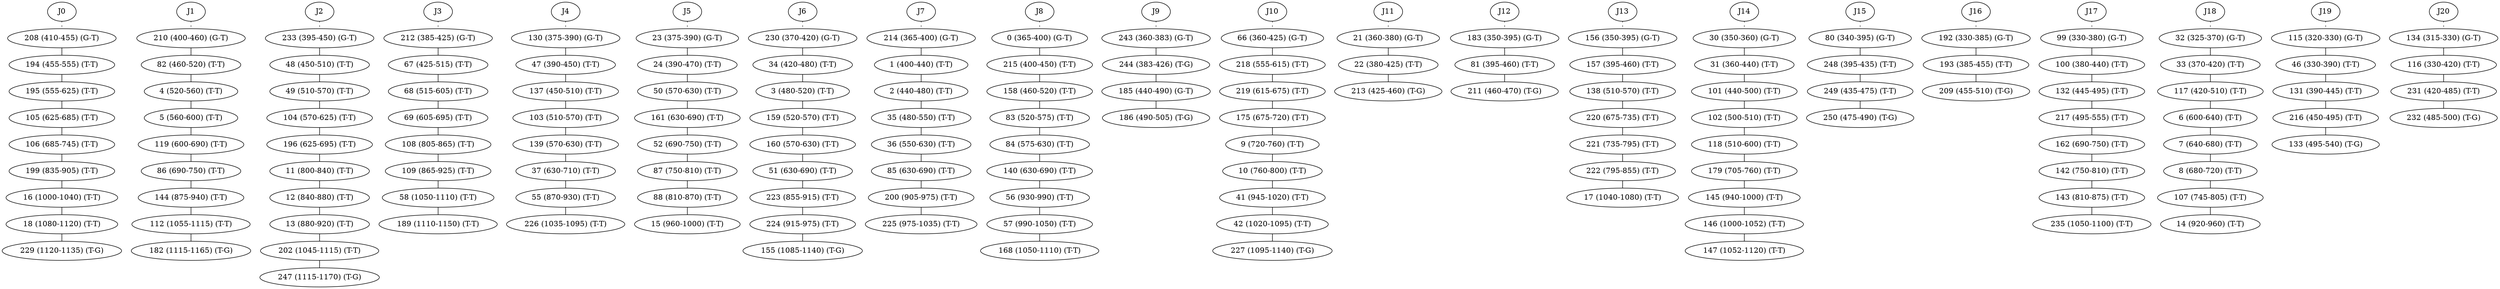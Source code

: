 graph g {
ranksep=0.2;
overlap=scale;
"J0" -- "208 (410-455) (G-T)" [style=dotted];
"208 (410-455) (G-T)" -- "194 (455-555) (T-T)" [weight=1.2, len=0.5];
"194 (455-555) (T-T)" -- "195 (555-625) (T-T)" [weight=1.2, len=0.5];
"195 (555-625) (T-T)" -- "105 (625-685) (T-T)" [weight=1.2, len=0.5];
"105 (625-685) (T-T)" -- "106 (685-745) (T-T)" [weight=1.2, len=0.5];
"106 (685-745) (T-T)" -- "199 (835-905) (T-T)" [weight=1.2, len=0.5];
"199 (835-905) (T-T)" -- "16 (1000-1040) (T-T)" [weight=1.2, len=0.5];
"16 (1000-1040) (T-T)" -- "18 (1080-1120) (T-T)" [weight=1.2, len=0.5];
"18 (1080-1120) (T-T)" -- "229 (1120-1135) (T-G)" [weight=1.2, len=0.5];
"J1" -- "210 (400-460) (G-T)" [style=dotted];
"210 (400-460) (G-T)" -- "82 (460-520) (T-T)" [weight=1.2, len=0.5];
"82 (460-520) (T-T)" -- "4 (520-560) (T-T)" [weight=1.2, len=0.5];
"4 (520-560) (T-T)" -- "5 (560-600) (T-T)" [weight=1.2, len=0.5];
"5 (560-600) (T-T)" -- "119 (600-690) (T-T)" [weight=1.2, len=0.5];
"119 (600-690) (T-T)" -- "86 (690-750) (T-T)" [weight=1.2, len=0.5];
"86 (690-750) (T-T)" -- "144 (875-940) (T-T)" [weight=1.2, len=0.5];
"144 (875-940) (T-T)" -- "112 (1055-1115) (T-T)" [weight=1.2, len=0.5];
"112 (1055-1115) (T-T)" -- "182 (1115-1165) (T-G)" [weight=1.2, len=0.5];
"J2" -- "233 (395-450) (G-T)" [style=dotted];
"233 (395-450) (G-T)" -- "48 (450-510) (T-T)" [weight=1.2, len=0.5];
"48 (450-510) (T-T)" -- "49 (510-570) (T-T)" [weight=1.2, len=0.5];
"49 (510-570) (T-T)" -- "104 (570-625) (T-T)" [weight=1.2, len=0.5];
"104 (570-625) (T-T)" -- "196 (625-695) (T-T)" [weight=1.2, len=0.5];
"196 (625-695) (T-T)" -- "11 (800-840) (T-T)" [weight=1.2, len=0.5];
"11 (800-840) (T-T)" -- "12 (840-880) (T-T)" [weight=1.2, len=0.5];
"12 (840-880) (T-T)" -- "13 (880-920) (T-T)" [weight=1.2, len=0.5];
"13 (880-920) (T-T)" -- "202 (1045-1115) (T-T)" [weight=1.2, len=0.5];
"202 (1045-1115) (T-T)" -- "247 (1115-1170) (T-G)" [weight=1.2, len=0.5];
"J3" -- "212 (385-425) (G-T)" [style=dotted];
"212 (385-425) (G-T)" -- "67 (425-515) (T-T)" [weight=1.2, len=0.5];
"67 (425-515) (T-T)" -- "68 (515-605) (T-T)" [weight=1.2, len=0.5];
"68 (515-605) (T-T)" -- "69 (605-695) (T-T)" [weight=1.2, len=0.5];
"69 (605-695) (T-T)" -- "108 (805-865) (T-T)" [weight=1.2, len=0.5];
"108 (805-865) (T-T)" -- "109 (865-925) (T-T)" [weight=1.2, len=0.5];
"109 (865-925) (T-T)" -- "58 (1050-1110) (T-T)" [weight=1.2, len=0.5];
"58 (1050-1110) (T-T)" -- "189 (1110-1150) (T-T)" [weight=1.2, len=0.5];
"J4" -- "130 (375-390) (G-T)" [style=dotted];
"130 (375-390) (G-T)" -- "47 (390-450) (T-T)" [weight=1.2, len=0.5];
"47 (390-450) (T-T)" -- "137 (450-510) (T-T)" [weight=1.2, len=0.5];
"137 (450-510) (T-T)" -- "103 (510-570) (T-T)" [weight=1.2, len=0.5];
"103 (510-570) (T-T)" -- "139 (570-630) (T-T)" [weight=1.2, len=0.5];
"139 (570-630) (T-T)" -- "37 (630-710) (T-T)" [weight=1.2, len=0.5];
"37 (630-710) (T-T)" -- "55 (870-930) (T-T)" [weight=1.2, len=0.5];
"55 (870-930) (T-T)" -- "226 (1035-1095) (T-T)" [weight=1.2, len=0.5];
"J5" -- "23 (375-390) (G-T)" [style=dotted];
"23 (375-390) (G-T)" -- "24 (390-470) (T-T)" [weight=1.2, len=0.5];
"24 (390-470) (T-T)" -- "50 (570-630) (T-T)" [weight=1.2, len=0.5];
"50 (570-630) (T-T)" -- "161 (630-690) (T-T)" [weight=1.2, len=0.5];
"161 (630-690) (T-T)" -- "52 (690-750) (T-T)" [weight=1.2, len=0.5];
"52 (690-750) (T-T)" -- "87 (750-810) (T-T)" [weight=1.2, len=0.5];
"87 (750-810) (T-T)" -- "88 (810-870) (T-T)" [weight=1.2, len=0.5];
"88 (810-870) (T-T)" -- "15 (960-1000) (T-T)" [weight=1.2, len=0.5];
"J6" -- "230 (370-420) (G-T)" [style=dotted];
"230 (370-420) (G-T)" -- "34 (420-480) (T-T)" [weight=1.2, len=0.5];
"34 (420-480) (T-T)" -- "3 (480-520) (T-T)" [weight=1.2, len=0.5];
"3 (480-520) (T-T)" -- "159 (520-570) (T-T)" [weight=1.2, len=0.5];
"159 (520-570) (T-T)" -- "160 (570-630) (T-T)" [weight=1.2, len=0.5];
"160 (570-630) (T-T)" -- "51 (630-690) (T-T)" [weight=1.2, len=0.5];
"51 (630-690) (T-T)" -- "223 (855-915) (T-T)" [weight=1.2, len=0.5];
"223 (855-915) (T-T)" -- "224 (915-975) (T-T)" [weight=1.2, len=0.5];
"224 (915-975) (T-T)" -- "155 (1085-1140) (T-G)" [weight=1.2, len=0.5];
"J7" -- "214 (365-400) (G-T)" [style=dotted];
"214 (365-400) (G-T)" -- "1 (400-440) (T-T)" [weight=1.2, len=0.5];
"1 (400-440) (T-T)" -- "2 (440-480) (T-T)" [weight=1.2, len=0.5];
"2 (440-480) (T-T)" -- "35 (480-550) (T-T)" [weight=1.2, len=0.5];
"35 (480-550) (T-T)" -- "36 (550-630) (T-T)" [weight=1.2, len=0.5];
"36 (550-630) (T-T)" -- "85 (630-690) (T-T)" [weight=1.2, len=0.5];
"85 (630-690) (T-T)" -- "200 (905-975) (T-T)" [weight=1.2, len=0.5];
"200 (905-975) (T-T)" -- "225 (975-1035) (T-T)" [weight=1.2, len=0.5];
"J8" -- "0 (365-400) (G-T)" [style=dotted];
"0 (365-400) (G-T)" -- "215 (400-450) (T-T)" [weight=1.2, len=0.5];
"215 (400-450) (T-T)" -- "158 (460-520) (T-T)" [weight=1.2, len=0.5];
"158 (460-520) (T-T)" -- "83 (520-575) (T-T)" [weight=1.2, len=0.5];
"83 (520-575) (T-T)" -- "84 (575-630) (T-T)" [weight=1.2, len=0.5];
"84 (575-630) (T-T)" -- "140 (630-690) (T-T)" [weight=1.2, len=0.5];
"140 (630-690) (T-T)" -- "56 (930-990) (T-T)" [weight=1.2, len=0.5];
"56 (930-990) (T-T)" -- "57 (990-1050) (T-T)" [weight=1.2, len=0.5];
"57 (990-1050) (T-T)" -- "168 (1050-1110) (T-T)" [weight=1.2, len=0.5];
"J9" -- "243 (360-383) (G-T)" [style=dotted];
"243 (360-383) (G-T)" -- "244 (383-426) (T-G)" [weight=1.2, len=0.5];
"244 (383-426) (T-G)" -- "185 (440-490) (G-T)" [weight=1.2, len=0.5];
"185 (440-490) (G-T)" -- "186 (490-505) (T-G)" [weight=1.2, len=0.5];
"J10" -- "66 (360-425) (G-T)" [style=dotted];
"66 (360-425) (G-T)" -- "218 (555-615) (T-T)" [weight=1.2, len=0.5];
"218 (555-615) (T-T)" -- "219 (615-675) (T-T)" [weight=1.2, len=0.5];
"219 (615-675) (T-T)" -- "175 (675-720) (T-T)" [weight=1.2, len=0.5];
"175 (675-720) (T-T)" -- "9 (720-760) (T-T)" [weight=1.2, len=0.5];
"9 (720-760) (T-T)" -- "10 (760-800) (T-T)" [weight=1.2, len=0.5];
"10 (760-800) (T-T)" -- "41 (945-1020) (T-T)" [weight=1.2, len=0.5];
"41 (945-1020) (T-T)" -- "42 (1020-1095) (T-T)" [weight=1.2, len=0.5];
"42 (1020-1095) (T-T)" -- "227 (1095-1140) (T-G)" [weight=1.2, len=0.5];
"J11" -- "21 (360-380) (G-T)" [style=dotted];
"21 (360-380) (G-T)" -- "22 (380-425) (T-T)" [weight=1.2, len=0.5];
"22 (380-425) (T-T)" -- "213 (425-460) (T-G)" [weight=1.2, len=0.5];
"J12" -- "183 (350-395) (G-T)" [style=dotted];
"183 (350-395) (G-T)" -- "81 (395-460) (T-T)" [weight=1.2, len=0.5];
"81 (395-460) (T-T)" -- "211 (460-470) (T-G)" [weight=1.2, len=0.5];
"J13" -- "156 (350-395) (G-T)" [style=dotted];
"156 (350-395) (G-T)" -- "157 (395-460) (T-T)" [weight=1.2, len=0.5];
"157 (395-460) (T-T)" -- "138 (510-570) (T-T)" [weight=1.2, len=0.5];
"138 (510-570) (T-T)" -- "220 (675-735) (T-T)" [weight=1.2, len=0.5];
"220 (675-735) (T-T)" -- "221 (735-795) (T-T)" [weight=1.2, len=0.5];
"221 (735-795) (T-T)" -- "222 (795-855) (T-T)" [weight=1.2, len=0.5];
"222 (795-855) (T-T)" -- "17 (1040-1080) (T-T)" [weight=1.2, len=0.5];
"J14" -- "30 (350-360) (G-T)" [style=dotted];
"30 (350-360) (G-T)" -- "31 (360-440) (T-T)" [weight=1.2, len=0.5];
"31 (360-440) (T-T)" -- "101 (440-500) (T-T)" [weight=1.2, len=0.5];
"101 (440-500) (T-T)" -- "102 (500-510) (T-T)" [weight=1.2, len=0.5];
"102 (500-510) (T-T)" -- "118 (510-600) (T-T)" [weight=1.2, len=0.5];
"118 (510-600) (T-T)" -- "179 (705-760) (T-T)" [weight=1.2, len=0.5];
"179 (705-760) (T-T)" -- "145 (940-1000) (T-T)" [weight=1.2, len=0.5];
"145 (940-1000) (T-T)" -- "146 (1000-1052) (T-T)" [weight=1.2, len=0.5];
"146 (1000-1052) (T-T)" -- "147 (1052-1120) (T-T)" [weight=1.2, len=0.5];
"J15" -- "80 (340-395) (G-T)" [style=dotted];
"80 (340-395) (G-T)" -- "248 (395-435) (T-T)" [weight=1.2, len=0.5];
"248 (395-435) (T-T)" -- "249 (435-475) (T-T)" [weight=1.2, len=0.5];
"249 (435-475) (T-T)" -- "250 (475-490) (T-G)" [weight=1.2, len=0.5];
"J16" -- "192 (330-385) (G-T)" [style=dotted];
"192 (330-385) (G-T)" -- "193 (385-455) (T-T)" [weight=1.2, len=0.5];
"193 (385-455) (T-T)" -- "209 (455-510) (T-G)" [weight=1.2, len=0.5];
"J17" -- "99 (330-380) (G-T)" [style=dotted];
"99 (330-380) (G-T)" -- "100 (380-440) (T-T)" [weight=1.2, len=0.5];
"100 (380-440) (T-T)" -- "132 (445-495) (T-T)" [weight=1.2, len=0.5];
"132 (445-495) (T-T)" -- "217 (495-555) (T-T)" [weight=1.2, len=0.5];
"217 (495-555) (T-T)" -- "162 (690-750) (T-T)" [weight=1.2, len=0.5];
"162 (690-750) (T-T)" -- "142 (750-810) (T-T)" [weight=1.2, len=0.5];
"142 (750-810) (T-T)" -- "143 (810-875) (T-T)" [weight=1.2, len=0.5];
"143 (810-875) (T-T)" -- "235 (1050-1100) (T-T)" [weight=1.2, len=0.5];
"J18" -- "32 (325-370) (G-T)" [style=dotted];
"32 (325-370) (G-T)" -- "33 (370-420) (T-T)" [weight=1.2, len=0.5];
"33 (370-420) (T-T)" -- "117 (420-510) (T-T)" [weight=1.2, len=0.5];
"117 (420-510) (T-T)" -- "6 (600-640) (T-T)" [weight=1.2, len=0.5];
"6 (600-640) (T-T)" -- "7 (640-680) (T-T)" [weight=1.2, len=0.5];
"7 (640-680) (T-T)" -- "8 (680-720) (T-T)" [weight=1.2, len=0.5];
"8 (680-720) (T-T)" -- "107 (745-805) (T-T)" [weight=1.2, len=0.5];
"107 (745-805) (T-T)" -- "14 (920-960) (T-T)" [weight=1.2, len=0.5];
"J19" -- "115 (320-330) (G-T)" [style=dotted];
"115 (320-330) (G-T)" -- "46 (330-390) (T-T)" [weight=1.2, len=0.5];
"46 (330-390) (T-T)" -- "131 (390-445) (T-T)" [weight=1.2, len=0.5];
"131 (390-445) (T-T)" -- "216 (450-495) (T-T)" [weight=1.2, len=0.5];
"216 (450-495) (T-T)" -- "133 (495-540) (T-G)" [weight=1.2, len=0.5];
"J20" -- "134 (315-330) (G-T)" [style=dotted];
"134 (315-330) (G-T)" -- "116 (330-420) (T-T)" [weight=1.2, len=0.5];
"116 (330-420) (T-T)" -- "231 (420-485) (T-T)" [weight=1.2, len=0.5];
"231 (420-485) (T-T)" -- "232 (485-500) (T-G)" [weight=1.2, len=0.5];
}